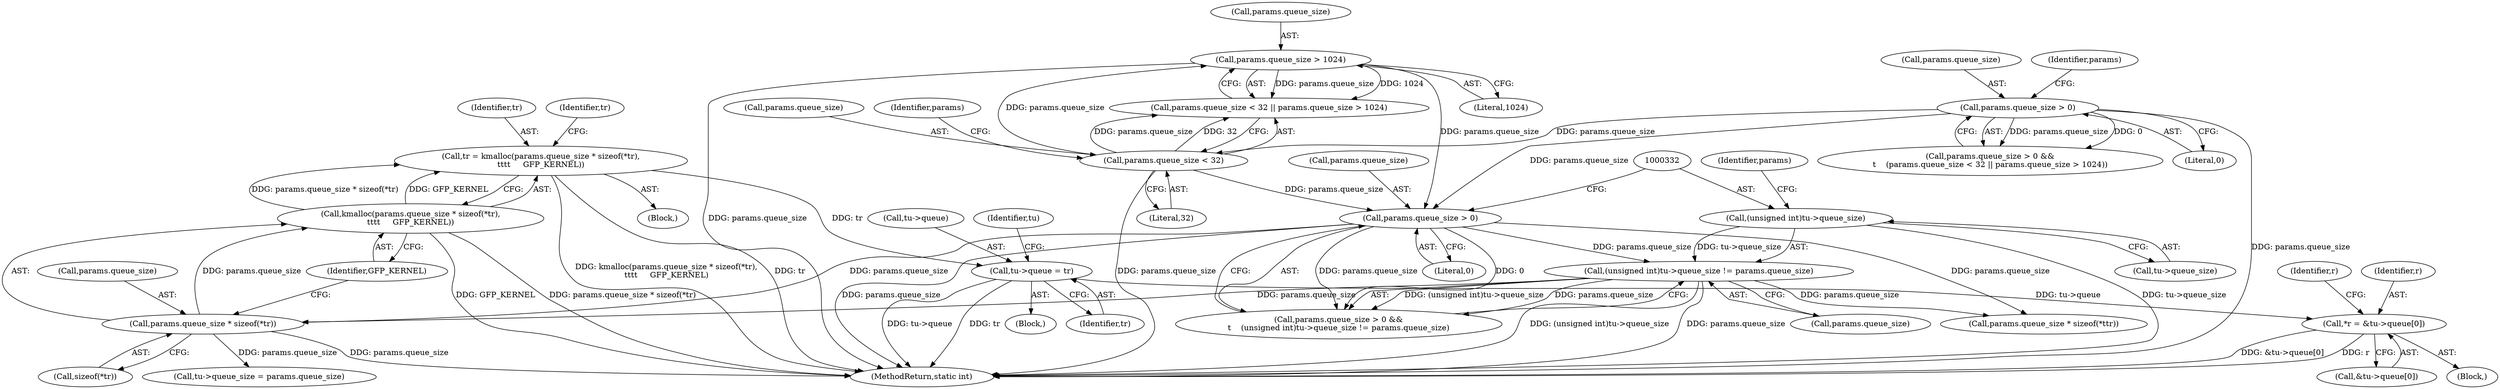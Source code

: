 digraph "0_linux_cec8f96e49d9be372fdb0c3836dcf31ec71e457e@API" {
"1000377" [label="(Call,tr = kmalloc(params.queue_size * sizeof(*tr),\n\t\t\t\t     GFP_KERNEL))"];
"1000379" [label="(Call,kmalloc(params.queue_size * sizeof(*tr),\n\t\t\t\t     GFP_KERNEL))"];
"1000380" [label="(Call,params.queue_size * sizeof(*tr))"];
"1000325" [label="(Call,params.queue_size > 0)"];
"1000180" [label="(Call,params.queue_size > 1024)"];
"1000175" [label="(Call,params.queue_size < 32)"];
"1000169" [label="(Call,params.queue_size > 0)"];
"1000330" [label="(Call,(unsigned int)tu->queue_size != params.queue_size)"];
"1000331" [label="(Call,(unsigned int)tu->queue_size)"];
"1000402" [label="(Call,tu->queue = tr)"];
"1000472" [label="(Call,*r = &tu->queue[0])"];
"1000379" [label="(Call,kmalloc(params.queue_size * sizeof(*tr),\n\t\t\t\t     GFP_KERNEL))"];
"1000381" [label="(Call,params.queue_size)"];
"1000330" [label="(Call,(unsigned int)tu->queue_size != params.queue_size)"];
"1000179" [label="(Literal,32)"];
"1000329" [label="(Literal,0)"];
"1000473" [label="(Identifier,r)"];
"1000326" [label="(Call,params.queue_size)"];
"1000336" [label="(Call,params.queue_size)"];
"1000402" [label="(Call,tu->queue = tr)"];
"1000177" [label="(Identifier,params)"];
"1000380" [label="(Call,params.queue_size * sizeof(*tr))"];
"1000180" [label="(Call,params.queue_size > 1024)"];
"1000168" [label="(Call,params.queue_size > 0 &&\n\t    (params.queue_size < 32 || params.queue_size > 1024))"];
"1000324" [label="(Call,params.queue_size > 0 &&\n\t    (unsigned int)tu->queue_size != params.queue_size)"];
"1000169" [label="(Call,params.queue_size > 0)"];
"1000325" [label="(Call,params.queue_size > 0)"];
"1000175" [label="(Call,params.queue_size < 32)"];
"1000474" [label="(Call,&tu->queue[0])"];
"1000395" [label="(Call,tu->queue_size = params.queue_size)"];
"1000378" [label="(Identifier,tr)"];
"1000176" [label="(Call,params.queue_size)"];
"1000528" [label="(MethodReturn,static int)"];
"1000482" [label="(Identifier,r)"];
"1000376" [label="(Block,)"];
"1000390" [label="(Block,)"];
"1000174" [label="(Call,params.queue_size < 32 || params.queue_size > 1024)"];
"1000472" [label="(Call,*r = &tu->queue[0])"];
"1000181" [label="(Call,params.queue_size)"];
"1000403" [label="(Call,tu->queue)"];
"1000337" [label="(Identifier,params)"];
"1000470" [label="(Block,)"];
"1000184" [label="(Literal,1024)"];
"1000384" [label="(Call,sizeof(*tr))"];
"1000377" [label="(Call,tr = kmalloc(params.queue_size * sizeof(*tr),\n\t\t\t\t     GFP_KERNEL))"];
"1000406" [label="(Identifier,tr)"];
"1000182" [label="(Identifier,params)"];
"1000387" [label="(Identifier,GFP_KERNEL)"];
"1000348" [label="(Call,params.queue_size * sizeof(*ttr))"];
"1000409" [label="(Identifier,tu)"];
"1000173" [label="(Literal,0)"];
"1000389" [label="(Identifier,tr)"];
"1000170" [label="(Call,params.queue_size)"];
"1000331" [label="(Call,(unsigned int)tu->queue_size)"];
"1000333" [label="(Call,tu->queue_size)"];
"1000377" -> "1000376"  [label="AST: "];
"1000377" -> "1000379"  [label="CFG: "];
"1000378" -> "1000377"  [label="AST: "];
"1000379" -> "1000377"  [label="AST: "];
"1000389" -> "1000377"  [label="CFG: "];
"1000377" -> "1000528"  [label="DDG: kmalloc(params.queue_size * sizeof(*tr),\n\t\t\t\t     GFP_KERNEL)"];
"1000377" -> "1000528"  [label="DDG: tr"];
"1000379" -> "1000377"  [label="DDG: params.queue_size * sizeof(*tr)"];
"1000379" -> "1000377"  [label="DDG: GFP_KERNEL"];
"1000377" -> "1000402"  [label="DDG: tr"];
"1000379" -> "1000387"  [label="CFG: "];
"1000380" -> "1000379"  [label="AST: "];
"1000387" -> "1000379"  [label="AST: "];
"1000379" -> "1000528"  [label="DDG: params.queue_size * sizeof(*tr)"];
"1000379" -> "1000528"  [label="DDG: GFP_KERNEL"];
"1000380" -> "1000379"  [label="DDG: params.queue_size"];
"1000380" -> "1000384"  [label="CFG: "];
"1000381" -> "1000380"  [label="AST: "];
"1000384" -> "1000380"  [label="AST: "];
"1000387" -> "1000380"  [label="CFG: "];
"1000380" -> "1000528"  [label="DDG: params.queue_size"];
"1000325" -> "1000380"  [label="DDG: params.queue_size"];
"1000330" -> "1000380"  [label="DDG: params.queue_size"];
"1000380" -> "1000395"  [label="DDG: params.queue_size"];
"1000325" -> "1000324"  [label="AST: "];
"1000325" -> "1000329"  [label="CFG: "];
"1000326" -> "1000325"  [label="AST: "];
"1000329" -> "1000325"  [label="AST: "];
"1000332" -> "1000325"  [label="CFG: "];
"1000324" -> "1000325"  [label="CFG: "];
"1000325" -> "1000528"  [label="DDG: params.queue_size"];
"1000325" -> "1000324"  [label="DDG: params.queue_size"];
"1000325" -> "1000324"  [label="DDG: 0"];
"1000180" -> "1000325"  [label="DDG: params.queue_size"];
"1000175" -> "1000325"  [label="DDG: params.queue_size"];
"1000169" -> "1000325"  [label="DDG: params.queue_size"];
"1000325" -> "1000330"  [label="DDG: params.queue_size"];
"1000325" -> "1000348"  [label="DDG: params.queue_size"];
"1000180" -> "1000174"  [label="AST: "];
"1000180" -> "1000184"  [label="CFG: "];
"1000181" -> "1000180"  [label="AST: "];
"1000184" -> "1000180"  [label="AST: "];
"1000174" -> "1000180"  [label="CFG: "];
"1000180" -> "1000528"  [label="DDG: params.queue_size"];
"1000180" -> "1000174"  [label="DDG: params.queue_size"];
"1000180" -> "1000174"  [label="DDG: 1024"];
"1000175" -> "1000180"  [label="DDG: params.queue_size"];
"1000175" -> "1000174"  [label="AST: "];
"1000175" -> "1000179"  [label="CFG: "];
"1000176" -> "1000175"  [label="AST: "];
"1000179" -> "1000175"  [label="AST: "];
"1000182" -> "1000175"  [label="CFG: "];
"1000174" -> "1000175"  [label="CFG: "];
"1000175" -> "1000528"  [label="DDG: params.queue_size"];
"1000175" -> "1000174"  [label="DDG: params.queue_size"];
"1000175" -> "1000174"  [label="DDG: 32"];
"1000169" -> "1000175"  [label="DDG: params.queue_size"];
"1000169" -> "1000168"  [label="AST: "];
"1000169" -> "1000173"  [label="CFG: "];
"1000170" -> "1000169"  [label="AST: "];
"1000173" -> "1000169"  [label="AST: "];
"1000177" -> "1000169"  [label="CFG: "];
"1000168" -> "1000169"  [label="CFG: "];
"1000169" -> "1000528"  [label="DDG: params.queue_size"];
"1000169" -> "1000168"  [label="DDG: params.queue_size"];
"1000169" -> "1000168"  [label="DDG: 0"];
"1000330" -> "1000324"  [label="AST: "];
"1000330" -> "1000336"  [label="CFG: "];
"1000331" -> "1000330"  [label="AST: "];
"1000336" -> "1000330"  [label="AST: "];
"1000324" -> "1000330"  [label="CFG: "];
"1000330" -> "1000528"  [label="DDG: (unsigned int)tu->queue_size"];
"1000330" -> "1000528"  [label="DDG: params.queue_size"];
"1000330" -> "1000324"  [label="DDG: (unsigned int)tu->queue_size"];
"1000330" -> "1000324"  [label="DDG: params.queue_size"];
"1000331" -> "1000330"  [label="DDG: tu->queue_size"];
"1000330" -> "1000348"  [label="DDG: params.queue_size"];
"1000331" -> "1000333"  [label="CFG: "];
"1000332" -> "1000331"  [label="AST: "];
"1000333" -> "1000331"  [label="AST: "];
"1000337" -> "1000331"  [label="CFG: "];
"1000331" -> "1000528"  [label="DDG: tu->queue_size"];
"1000402" -> "1000390"  [label="AST: "];
"1000402" -> "1000406"  [label="CFG: "];
"1000403" -> "1000402"  [label="AST: "];
"1000406" -> "1000402"  [label="AST: "];
"1000409" -> "1000402"  [label="CFG: "];
"1000402" -> "1000528"  [label="DDG: tu->queue"];
"1000402" -> "1000528"  [label="DDG: tr"];
"1000402" -> "1000472"  [label="DDG: tu->queue"];
"1000472" -> "1000470"  [label="AST: "];
"1000472" -> "1000474"  [label="CFG: "];
"1000473" -> "1000472"  [label="AST: "];
"1000474" -> "1000472"  [label="AST: "];
"1000482" -> "1000472"  [label="CFG: "];
"1000472" -> "1000528"  [label="DDG: &tu->queue[0]"];
"1000472" -> "1000528"  [label="DDG: r"];
}
